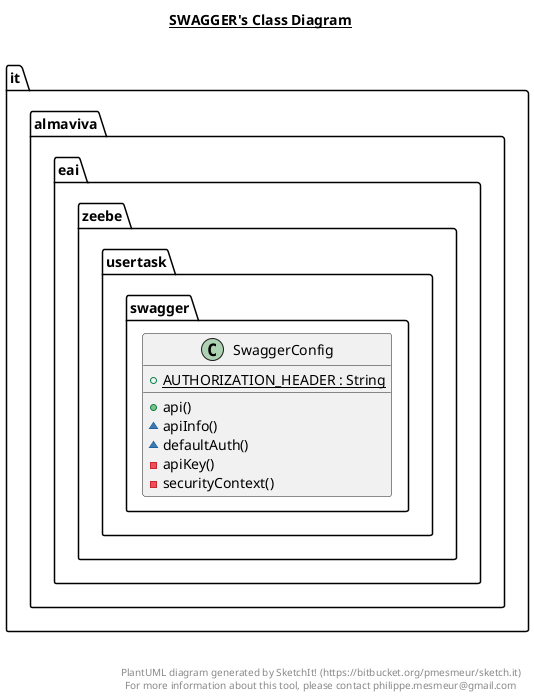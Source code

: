 @startuml

title __SWAGGER's Class Diagram__\n

  namespace it.almaviva.eai.zeebe.usertask {
    namespace swagger {
      class it.almaviva.eai.zeebe.usertask.swagger.SwaggerConfig {
          {static} + AUTHORIZATION_HEADER : String
          + api()
          ~ apiInfo()
          ~ defaultAuth()
          - apiKey()
          - securityContext()
      }
    }
  }
  



right footer


PlantUML diagram generated by SketchIt! (https://bitbucket.org/pmesmeur/sketch.it)
For more information about this tool, please contact philippe.mesmeur@gmail.com
endfooter

@enduml
